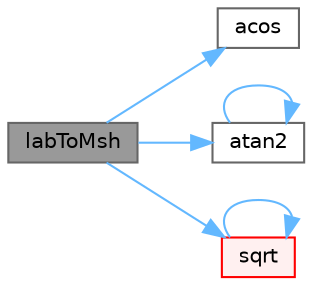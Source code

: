 digraph "labToMsh"
{
 // LATEX_PDF_SIZE
  bgcolor="transparent";
  edge [fontname=Helvetica,fontsize=10,labelfontname=Helvetica,labelfontsize=10];
  node [fontname=Helvetica,fontsize=10,shape=box,height=0.2,width=0.4];
  rankdir="LR";
  Node1 [id="Node000001",label="labToMsh",height=0.2,width=0.4,color="gray40", fillcolor="grey60", style="filled", fontcolor="black",tooltip=" "];
  Node1 -> Node2 [id="edge1_Node000001_Node000002",color="steelblue1",style="solid",tooltip=" "];
  Node2 [id="Node000002",label="acos",height=0.2,width=0.4,color="grey40", fillcolor="white", style="filled",URL="$namespaceFoam.html#af1788b4e662ef398105742fd8bc861fc",tooltip=" "];
  Node1 -> Node3 [id="edge2_Node000001_Node000003",color="steelblue1",style="solid",tooltip=" "];
  Node3 [id="Node000003",label="atan2",height=0.2,width=0.4,color="grey40", fillcolor="white", style="filled",URL="$namespaceFoam.html#a7c3244436f5bb68e49184c00b86ccc8d",tooltip=" "];
  Node3 -> Node3 [id="edge3_Node000003_Node000003",color="steelblue1",style="solid",tooltip=" "];
  Node1 -> Node4 [id="edge4_Node000001_Node000004",color="steelblue1",style="solid",tooltip=" "];
  Node4 [id="Node000004",label="sqrt",height=0.2,width=0.4,color="red", fillcolor="#FFF0F0", style="filled",URL="$namespaceFoam.html#a8616bd62eebf2342a80222fecb1bda71",tooltip=" "];
  Node4 -> Node4 [id="edge5_Node000004_Node000004",color="steelblue1",style="solid",tooltip=" "];
}
